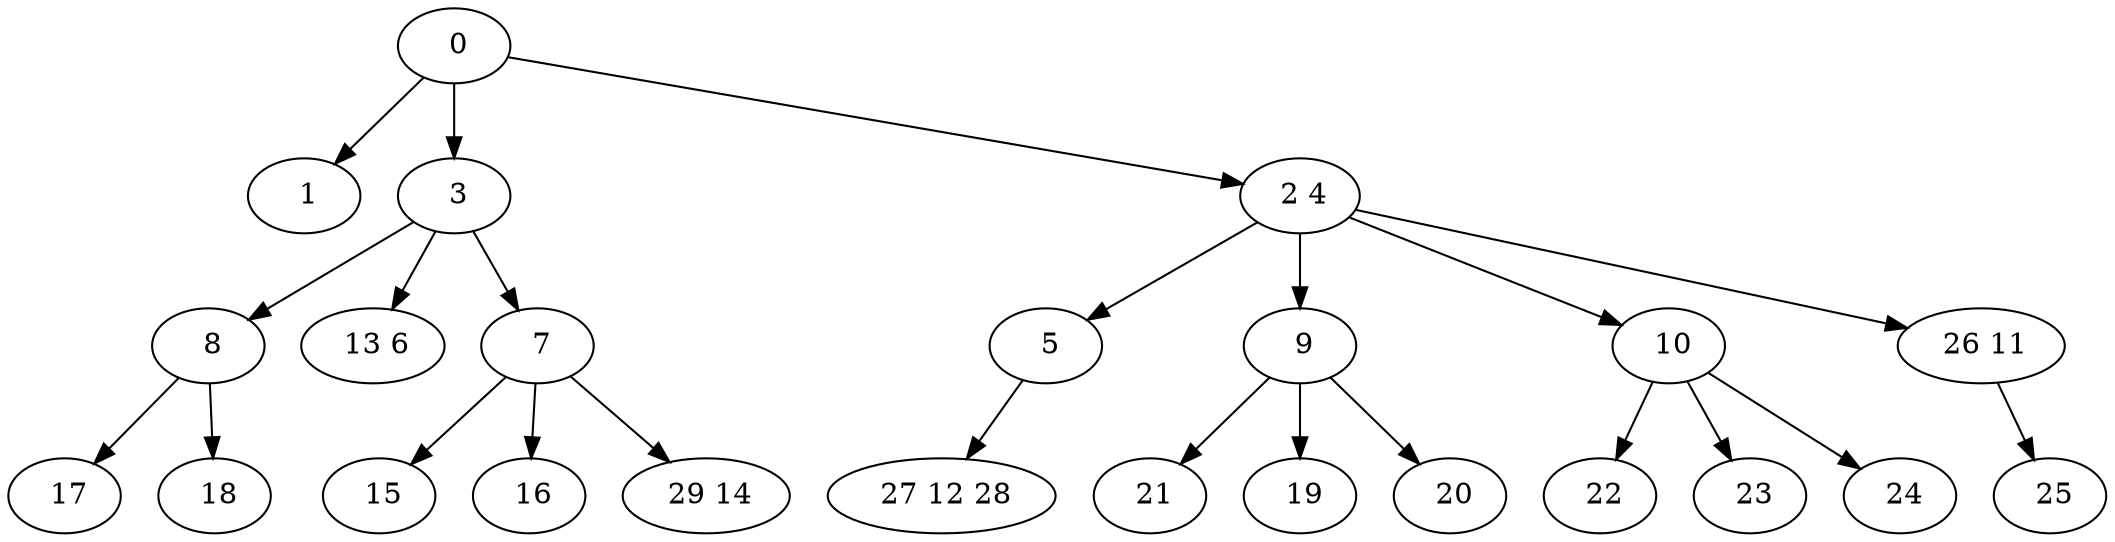 digraph mytree {
" 0" -> " 1";
" 0" -> " 3";
" 0" -> " 2 4";
" 1";
" 3" -> " 8";
" 3" -> " 13 6";
" 3" -> " 7";
" 2 4" -> " 5";
" 2 4" -> " 9";
" 2 4" -> " 10";
" 2 4" -> " 26 11";
" 5" -> " 27 12 28";
" 21";
" 8" -> " 17";
" 8" -> " 18";
" 13 6";
" 9" -> " 21";
" 9" -> " 19";
" 9" -> " 20";
" 10" -> " 22";
" 10" -> " 23";
" 10" -> " 24";
" 26 11" -> " 25";
" 27 12 28";
" 17";
" 18";
" 19";
" 20";
" 22";
" 23";
" 24";
" 25";
" 15";
" 7" -> " 15";
" 7" -> " 16";
" 7" -> " 29 14";
" 16";
" 29 14";
}

